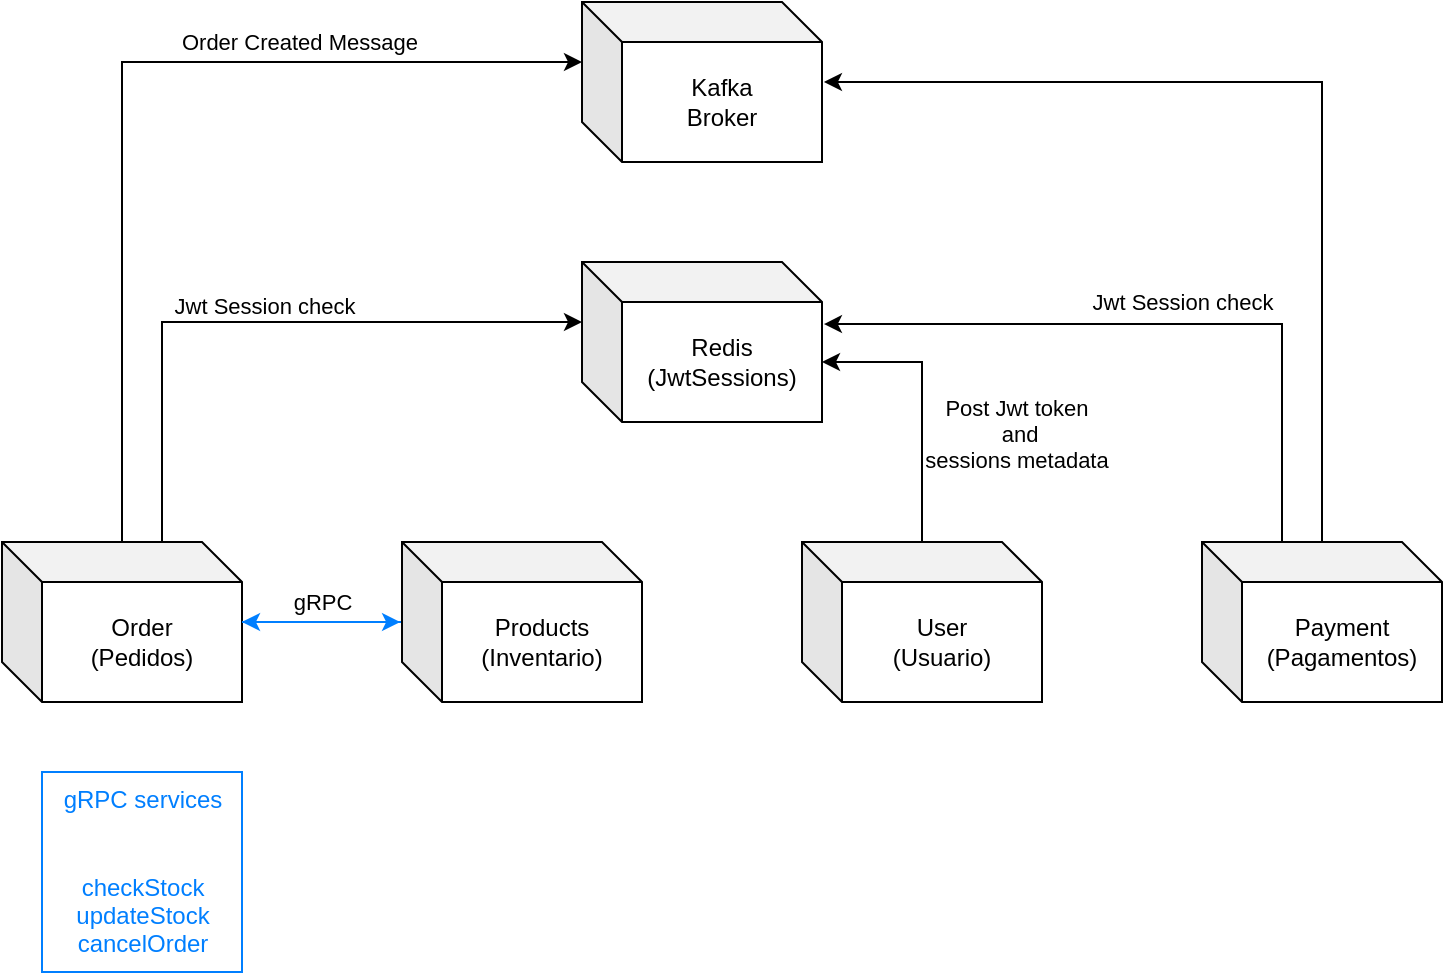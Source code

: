 <mxfile version="26.1.1">
  <diagram name="Page-1" id="OdbStsEsjApLCeO1ALZP">
    <mxGraphModel dx="1434" dy="720" grid="1" gridSize="10" guides="1" tooltips="1" connect="1" arrows="1" fold="1" page="1" pageScale="1" pageWidth="850" pageHeight="1100" math="0" shadow="0">
      <root>
        <mxCell id="0" />
        <mxCell id="1" parent="0" />
        <mxCell id="dvGeTo-aVxXoKS7nLfVM-9" value="&lt;div&gt;Kafka&lt;/div&gt;&lt;div&gt;Broker&lt;/div&gt;" style="shape=cube;whiteSpace=wrap;html=1;boundedLbl=1;backgroundOutline=1;darkOpacity=0.05;darkOpacity2=0.1;" parent="1" vertex="1">
          <mxGeometry x="350" y="270" width="120" height="80" as="geometry" />
        </mxCell>
        <mxCell id="dvGeTo-aVxXoKS7nLfVM-15" style="edgeStyle=orthogonalEdgeStyle;rounded=0;orthogonalLoop=1;jettySize=auto;html=1;entryX=0;entryY=0;entryDx=0;entryDy=30;entryPerimeter=0;fontColor=#FF0000;strokeColor=#000000;exitX=0.5;exitY=0.063;exitDx=0;exitDy=0;exitPerimeter=0;" parent="1" source="dvGeTo-aVxXoKS7nLfVM-10" target="dvGeTo-aVxXoKS7nLfVM-9" edge="1">
          <mxGeometry relative="1" as="geometry">
            <mxPoint x="180" y="320" as="targetPoint" />
            <mxPoint x="180" y="510" as="sourcePoint" />
            <Array as="points">
              <mxPoint x="120" y="300" />
            </Array>
          </mxGeometry>
        </mxCell>
        <mxCell id="dvGeTo-aVxXoKS7nLfVM-16" value="Order Created Message&amp;nbsp; " style="edgeLabel;html=1;align=center;verticalAlign=middle;resizable=0;points=[];" parent="dvGeTo-aVxXoKS7nLfVM-15" vertex="1" connectable="0">
          <mxGeometry x="0.28" y="-1" relative="1" as="geometry">
            <mxPoint x="31" y="-11" as="offset" />
          </mxGeometry>
        </mxCell>
        <mxCell id="dvGeTo-aVxXoKS7nLfVM-10" value="&lt;div&gt;Order&lt;/div&gt;&lt;div&gt;(Pedidos)&lt;/div&gt;" style="shape=cube;whiteSpace=wrap;html=1;boundedLbl=1;backgroundOutline=1;darkOpacity=0.05;darkOpacity2=0.1;" parent="1" vertex="1">
          <mxGeometry x="60" y="540" width="120" height="80" as="geometry" />
        </mxCell>
        <mxCell id="dvGeTo-aVxXoKS7nLfVM-30" style="edgeStyle=orthogonalEdgeStyle;rounded=0;orthogonalLoop=1;jettySize=auto;html=1;strokeColor=#007FFF;" parent="1" source="dvGeTo-aVxXoKS7nLfVM-11" target="dvGeTo-aVxXoKS7nLfVM-10" edge="1">
          <mxGeometry relative="1" as="geometry" />
        </mxCell>
        <mxCell id="dvGeTo-aVxXoKS7nLfVM-11" value="&lt;div&gt;Products&lt;/div&gt;&lt;div&gt;(Inventario)&lt;/div&gt;" style="shape=cube;whiteSpace=wrap;html=1;boundedLbl=1;backgroundOutline=1;darkOpacity=0.05;darkOpacity2=0.1;" parent="1" vertex="1">
          <mxGeometry x="260" y="540" width="120" height="80" as="geometry" />
        </mxCell>
        <mxCell id="dvGeTo-aVxXoKS7nLfVM-12" value="&lt;div&gt;User&lt;/div&gt;&lt;div&gt;(Usuario)&lt;/div&gt;" style="shape=cube;whiteSpace=wrap;html=1;boundedLbl=1;backgroundOutline=1;darkOpacity=0.05;darkOpacity2=0.1;" parent="1" vertex="1">
          <mxGeometry x="460" y="540" width="120" height="80" as="geometry" />
        </mxCell>
        <mxCell id="dvGeTo-aVxXoKS7nLfVM-13" value="&lt;div&gt;Payment&lt;/div&gt;&lt;div&gt;(Pagamentos)&lt;/div&gt;" style="shape=cube;whiteSpace=wrap;html=1;boundedLbl=1;backgroundOutline=1;darkOpacity=0.05;darkOpacity2=0.1;" parent="1" vertex="1">
          <mxGeometry x="660" y="540" width="120" height="80" as="geometry" />
        </mxCell>
        <mxCell id="dvGeTo-aVxXoKS7nLfVM-19" value="&lt;div&gt;Redis&lt;/div&gt;&lt;div&gt;(JwtSessions)&lt;/div&gt;" style="shape=cube;whiteSpace=wrap;html=1;boundedLbl=1;backgroundOutline=1;darkOpacity=0.05;darkOpacity2=0.1;" parent="1" vertex="1">
          <mxGeometry x="350" y="400" width="120" height="80" as="geometry" />
        </mxCell>
        <mxCell id="dvGeTo-aVxXoKS7nLfVM-20" style="edgeStyle=orthogonalEdgeStyle;rounded=0;orthogonalLoop=1;jettySize=auto;html=1;entryX=0;entryY=0;entryDx=0;entryDy=30;entryPerimeter=0;labelBackgroundColor=none;" parent="1" source="dvGeTo-aVxXoKS7nLfVM-10" target="dvGeTo-aVxXoKS7nLfVM-19" edge="1">
          <mxGeometry relative="1" as="geometry">
            <Array as="points">
              <mxPoint x="140" y="430" />
            </Array>
          </mxGeometry>
        </mxCell>
        <mxCell id="dvGeTo-aVxXoKS7nLfVM-21" value="&lt;div&gt;Jwt Session check&lt;/div&gt;&lt;div&gt;&lt;br&gt;&lt;/div&gt;" style="edgeLabel;html=1;align=center;verticalAlign=middle;resizable=0;points=[];labelBackgroundColor=none;" parent="dvGeTo-aVxXoKS7nLfVM-20" vertex="1" connectable="0">
          <mxGeometry x="-0.016" y="2" relative="1" as="geometry">
            <mxPoint x="3" y="1" as="offset" />
          </mxGeometry>
        </mxCell>
        <mxCell id="dvGeTo-aVxXoKS7nLfVM-24" style="edgeStyle=orthogonalEdgeStyle;rounded=0;orthogonalLoop=1;jettySize=auto;html=1;entryX=0;entryY=0;entryDx=120;entryDy=50;entryPerimeter=0;" parent="1" source="dvGeTo-aVxXoKS7nLfVM-12" target="dvGeTo-aVxXoKS7nLfVM-19" edge="1">
          <mxGeometry relative="1" as="geometry" />
        </mxCell>
        <mxCell id="dvGeTo-aVxXoKS7nLfVM-26" value="&lt;div&gt;Post Jwt token&lt;/div&gt;&lt;div&gt;&amp;nbsp;and&lt;/div&gt;&lt;div&gt;sessions metadata&lt;/div&gt;" style="edgeLabel;html=1;align=center;verticalAlign=middle;resizable=0;points=[];labelBackgroundColor=none;" parent="dvGeTo-aVxXoKS7nLfVM-24" vertex="1" connectable="0">
          <mxGeometry x="0.3" y="-2" relative="1" as="geometry">
            <mxPoint x="48" y="38" as="offset" />
          </mxGeometry>
        </mxCell>
        <mxCell id="dvGeTo-aVxXoKS7nLfVM-29" style="edgeStyle=orthogonalEdgeStyle;rounded=0;orthogonalLoop=1;jettySize=auto;html=1;entryX=-0.008;entryY=0.5;entryDx=0;entryDy=0;entryPerimeter=0;fontColor=#007FFF;strokeColor=#007FFF;" parent="1" source="dvGeTo-aVxXoKS7nLfVM-10" target="dvGeTo-aVxXoKS7nLfVM-11" edge="1">
          <mxGeometry relative="1" as="geometry" />
        </mxCell>
        <mxCell id="dvGeTo-aVxXoKS7nLfVM-31" value="&lt;span&gt;gRPC&lt;/span&gt;" style="edgeLabel;html=1;align=center;verticalAlign=middle;resizable=0;points=[];labelBackgroundColor=none;" parent="dvGeTo-aVxXoKS7nLfVM-29" vertex="1" connectable="0">
          <mxGeometry x="0.117" y="-2" relative="1" as="geometry">
            <mxPoint x="-4" y="-12" as="offset" />
          </mxGeometry>
        </mxCell>
        <mxCell id="dvGeTo-aVxXoKS7nLfVM-35" style="edgeStyle=orthogonalEdgeStyle;rounded=0;orthogonalLoop=1;jettySize=auto;html=1;entryX=1.008;entryY=0.388;entryDx=0;entryDy=0;entryPerimeter=0;" parent="1" source="dvGeTo-aVxXoKS7nLfVM-13" target="dvGeTo-aVxXoKS7nLfVM-19" edge="1">
          <mxGeometry relative="1" as="geometry">
            <Array as="points">
              <mxPoint x="700" y="431" />
            </Array>
          </mxGeometry>
        </mxCell>
        <mxCell id="dvGeTo-aVxXoKS7nLfVM-36" value="Jwt Session check" style="edgeLabel;html=1;align=center;verticalAlign=middle;resizable=0;points=[];labelBackgroundColor=none;" parent="dvGeTo-aVxXoKS7nLfVM-35" vertex="1" connectable="0">
          <mxGeometry x="-0.212" relative="1" as="geometry">
            <mxPoint x="-26" y="-11" as="offset" />
          </mxGeometry>
        </mxCell>
        <mxCell id="dvGeTo-aVxXoKS7nLfVM-37" style="edgeStyle=orthogonalEdgeStyle;rounded=0;orthogonalLoop=1;jettySize=auto;html=1;entryX=1.008;entryY=0.5;entryDx=0;entryDy=0;entryPerimeter=0;" parent="1" source="dvGeTo-aVxXoKS7nLfVM-13" target="dvGeTo-aVxXoKS7nLfVM-9" edge="1">
          <mxGeometry relative="1" as="geometry">
            <Array as="points">
              <mxPoint x="720" y="310" />
            </Array>
          </mxGeometry>
        </mxCell>
        <mxCell id="dvGeTo-aVxXoKS7nLfVM-38" value="&lt;div&gt;&lt;span style=&quot;color: rgb(0, 127, 255);&quot;&gt;gRPC services&lt;/span&gt;&lt;/div&gt;&lt;div&gt;&lt;span style=&quot;color: rgba(0, 0, 0, 0);&quot;&gt;&lt;span style=&quot;color: rgba(0, 0, 0, 0);&quot;&gt;&lt;br&gt;&lt;/span&gt;&lt;/span&gt;&lt;/div&gt;&lt;div&gt;&lt;span style=&quot;color: rgba(0, 0, 0, 0);&quot;&gt;&lt;span style=&quot;color: rgba(0, 0, 0, 0);&quot;&gt;&lt;br&gt;&lt;/span&gt;&lt;/span&gt;&lt;/div&gt;&lt;div&gt;&lt;span style=&quot;color: rgb(0, 127, 255);&quot;&gt;checkStock&lt;/span&gt;&lt;/div&gt;&lt;div&gt;&lt;span style=&quot;color: rgb(0, 127, 255);&quot;&gt;updateStock&lt;/span&gt;&lt;/div&gt;&lt;div&gt;&lt;span style=&quot;color: rgb(0, 127, 255);&quot;&gt;cancelOrder&lt;/span&gt;&lt;/div&gt;" style="text;html=1;align=center;verticalAlign=middle;resizable=0;points=[];autosize=1;strokeColor=#007FFF;" parent="1" vertex="1">
          <mxGeometry x="80" y="655" width="100" height="100" as="geometry" />
        </mxCell>
      </root>
    </mxGraphModel>
  </diagram>
</mxfile>

